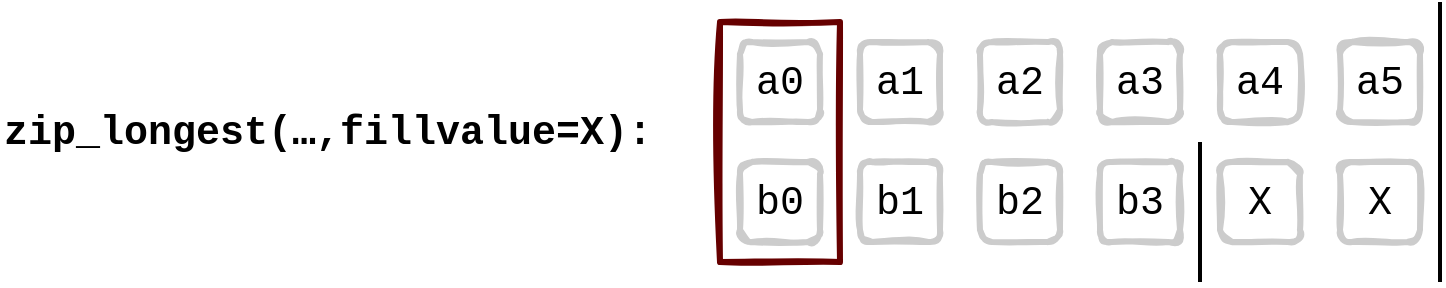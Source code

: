 <mxfile>
    <diagram id="KKcilhX_-PsfVYI2Bg5r" name="Page-1">
        <mxGraphModel dx="811" dy="561" grid="1" gridSize="10" guides="1" tooltips="1" connect="1" arrows="1" fold="1" page="1" pageScale="1" pageWidth="827" pageHeight="1169" math="0" shadow="0">
            <root>
                <mxCell id="0"/>
                <mxCell id="1" parent="0"/>
                <mxCell id="18" value="&lt;b&gt;zip_longest(…,fillvalue=X):&lt;/b&gt;" style="text;html=1;strokeColor=none;fillColor=none;align=left;verticalAlign=middle;whiteSpace=wrap;rounded=0;shadow=0;glass=0;sketch=1;fontFamily=Courier New;fontSize=20;" parent="1" vertex="1">
                    <mxGeometry x="50" y="110" width="320" height="70" as="geometry"/>
                </mxCell>
                <mxCell id="3" value="&lt;font style=&quot;font-size: 20px&quot;&gt;a0&lt;/font&gt;" style="rounded=1;whiteSpace=wrap;html=1;fontFamily=Courier New;fontSize=24;strokeWidth=3;glass=0;shadow=0;sketch=1;strokeColor=#CCCCCC;" parent="1" vertex="1">
                    <mxGeometry x="420" y="100" width="40" height="40" as="geometry"/>
                </mxCell>
                <mxCell id="4" value="&lt;font style=&quot;font-size: 20px&quot;&gt;a1&lt;/font&gt;" style="rounded=1;whiteSpace=wrap;html=1;fontFamily=Courier New;fontSize=24;strokeWidth=3;glass=0;shadow=0;sketch=1;strokeColor=#CCCCCC;" parent="1" vertex="1">
                    <mxGeometry x="480" y="100" width="40" height="40" as="geometry"/>
                </mxCell>
                <mxCell id="5" value="&lt;font style=&quot;font-size: 20px&quot;&gt;a2&lt;/font&gt;" style="rounded=1;whiteSpace=wrap;html=1;fontFamily=Courier New;fontSize=24;strokeWidth=3;glass=0;shadow=0;sketch=1;strokeColor=#CCCCCC;" parent="1" vertex="1">
                    <mxGeometry x="540" y="100" width="40" height="40" as="geometry"/>
                </mxCell>
                <mxCell id="19" value="&lt;font style=&quot;font-size: 20px&quot;&gt;a3&lt;/font&gt;" style="rounded=1;whiteSpace=wrap;html=1;fontFamily=Courier New;fontSize=24;strokeWidth=3;glass=0;shadow=0;sketch=1;strokeColor=#CCCCCC;" parent="1" vertex="1">
                    <mxGeometry x="600" y="100" width="40" height="40" as="geometry"/>
                </mxCell>
                <mxCell id="20" value="&lt;font style=&quot;font-size: 20px&quot;&gt;b0&lt;/font&gt;" style="rounded=1;whiteSpace=wrap;html=1;fontFamily=Courier New;fontSize=24;strokeWidth=3;glass=0;shadow=0;sketch=1;strokeColor=#CCCCCC;" parent="1" vertex="1">
                    <mxGeometry x="420" y="160" width="40" height="40" as="geometry"/>
                </mxCell>
                <mxCell id="24" value="" style="rounded=0;whiteSpace=wrap;html=1;fillColor=none;strokeColor=#660000;strokeWidth=3;sketch=1;" parent="1" vertex="1">
                    <mxGeometry x="410" y="90" width="60" height="120" as="geometry"/>
                </mxCell>
                <mxCell id="32" value="" style="endArrow=none;html=1;strokeWidth=2;" parent="1" edge="1">
                    <mxGeometry width="50" height="50" relative="1" as="geometry">
                        <mxPoint x="770" y="220" as="sourcePoint"/>
                        <mxPoint x="770" y="80" as="targetPoint"/>
                    </mxGeometry>
                </mxCell>
                <mxCell id="33" value="&lt;font style=&quot;font-size: 20px&quot;&gt;a4&lt;/font&gt;" style="rounded=1;whiteSpace=wrap;html=1;fontFamily=Courier New;fontSize=24;strokeWidth=3;glass=0;shadow=0;sketch=1;strokeColor=#CCCCCC;" vertex="1" parent="1">
                    <mxGeometry x="660" y="100" width="40" height="40" as="geometry"/>
                </mxCell>
                <mxCell id="34" value="&lt;font style=&quot;font-size: 20px&quot;&gt;a5&lt;/font&gt;" style="rounded=1;whiteSpace=wrap;html=1;fontFamily=Courier New;fontSize=24;strokeWidth=3;glass=0;shadow=0;sketch=1;strokeColor=#CCCCCC;" vertex="1" parent="1">
                    <mxGeometry x="720" y="100" width="40" height="40" as="geometry"/>
                </mxCell>
                <mxCell id="35" value="&lt;font style=&quot;font-size: 20px&quot;&gt;b1&lt;/font&gt;" style="rounded=1;whiteSpace=wrap;html=1;fontFamily=Courier New;fontSize=24;strokeWidth=3;glass=0;shadow=0;sketch=1;strokeColor=#CCCCCC;" vertex="1" parent="1">
                    <mxGeometry x="480" y="160" width="40" height="40" as="geometry"/>
                </mxCell>
                <mxCell id="36" value="&lt;font style=&quot;font-size: 20px&quot;&gt;b2&lt;/font&gt;" style="rounded=1;whiteSpace=wrap;html=1;fontFamily=Courier New;fontSize=24;strokeWidth=3;glass=0;shadow=0;sketch=1;strokeColor=#CCCCCC;" vertex="1" parent="1">
                    <mxGeometry x="540" y="160" width="40" height="40" as="geometry"/>
                </mxCell>
                <mxCell id="37" value="&lt;font style=&quot;font-size: 20px&quot;&gt;b3&lt;/font&gt;" style="rounded=1;whiteSpace=wrap;html=1;fontFamily=Courier New;fontSize=24;strokeWidth=3;glass=0;shadow=0;sketch=1;strokeColor=#CCCCCC;" vertex="1" parent="1">
                    <mxGeometry x="600" y="160" width="40" height="40" as="geometry"/>
                </mxCell>
                <mxCell id="38" value="&lt;font style=&quot;font-size: 20px&quot;&gt;X&lt;/font&gt;" style="rounded=1;whiteSpace=wrap;html=1;fontFamily=Courier New;fontSize=24;strokeWidth=3;glass=0;shadow=0;sketch=1;strokeColor=#CCCCCC;" vertex="1" parent="1">
                    <mxGeometry x="660" y="160" width="40" height="40" as="geometry"/>
                </mxCell>
                <mxCell id="39" value="&lt;font style=&quot;font-size: 20px&quot;&gt;X&lt;/font&gt;" style="rounded=1;whiteSpace=wrap;html=1;fontFamily=Courier New;fontSize=24;strokeWidth=3;glass=0;shadow=0;sketch=1;strokeColor=#CCCCCC;" vertex="1" parent="1">
                    <mxGeometry x="720" y="160" width="40" height="40" as="geometry"/>
                </mxCell>
                <mxCell id="40" value="" style="endArrow=none;html=1;strokeWidth=2;" edge="1" parent="1">
                    <mxGeometry width="50" height="50" relative="1" as="geometry">
                        <mxPoint x="650" y="220" as="sourcePoint"/>
                        <mxPoint x="650" y="150" as="targetPoint"/>
                    </mxGeometry>
                </mxCell>
            </root>
        </mxGraphModel>
    </diagram>
</mxfile>
